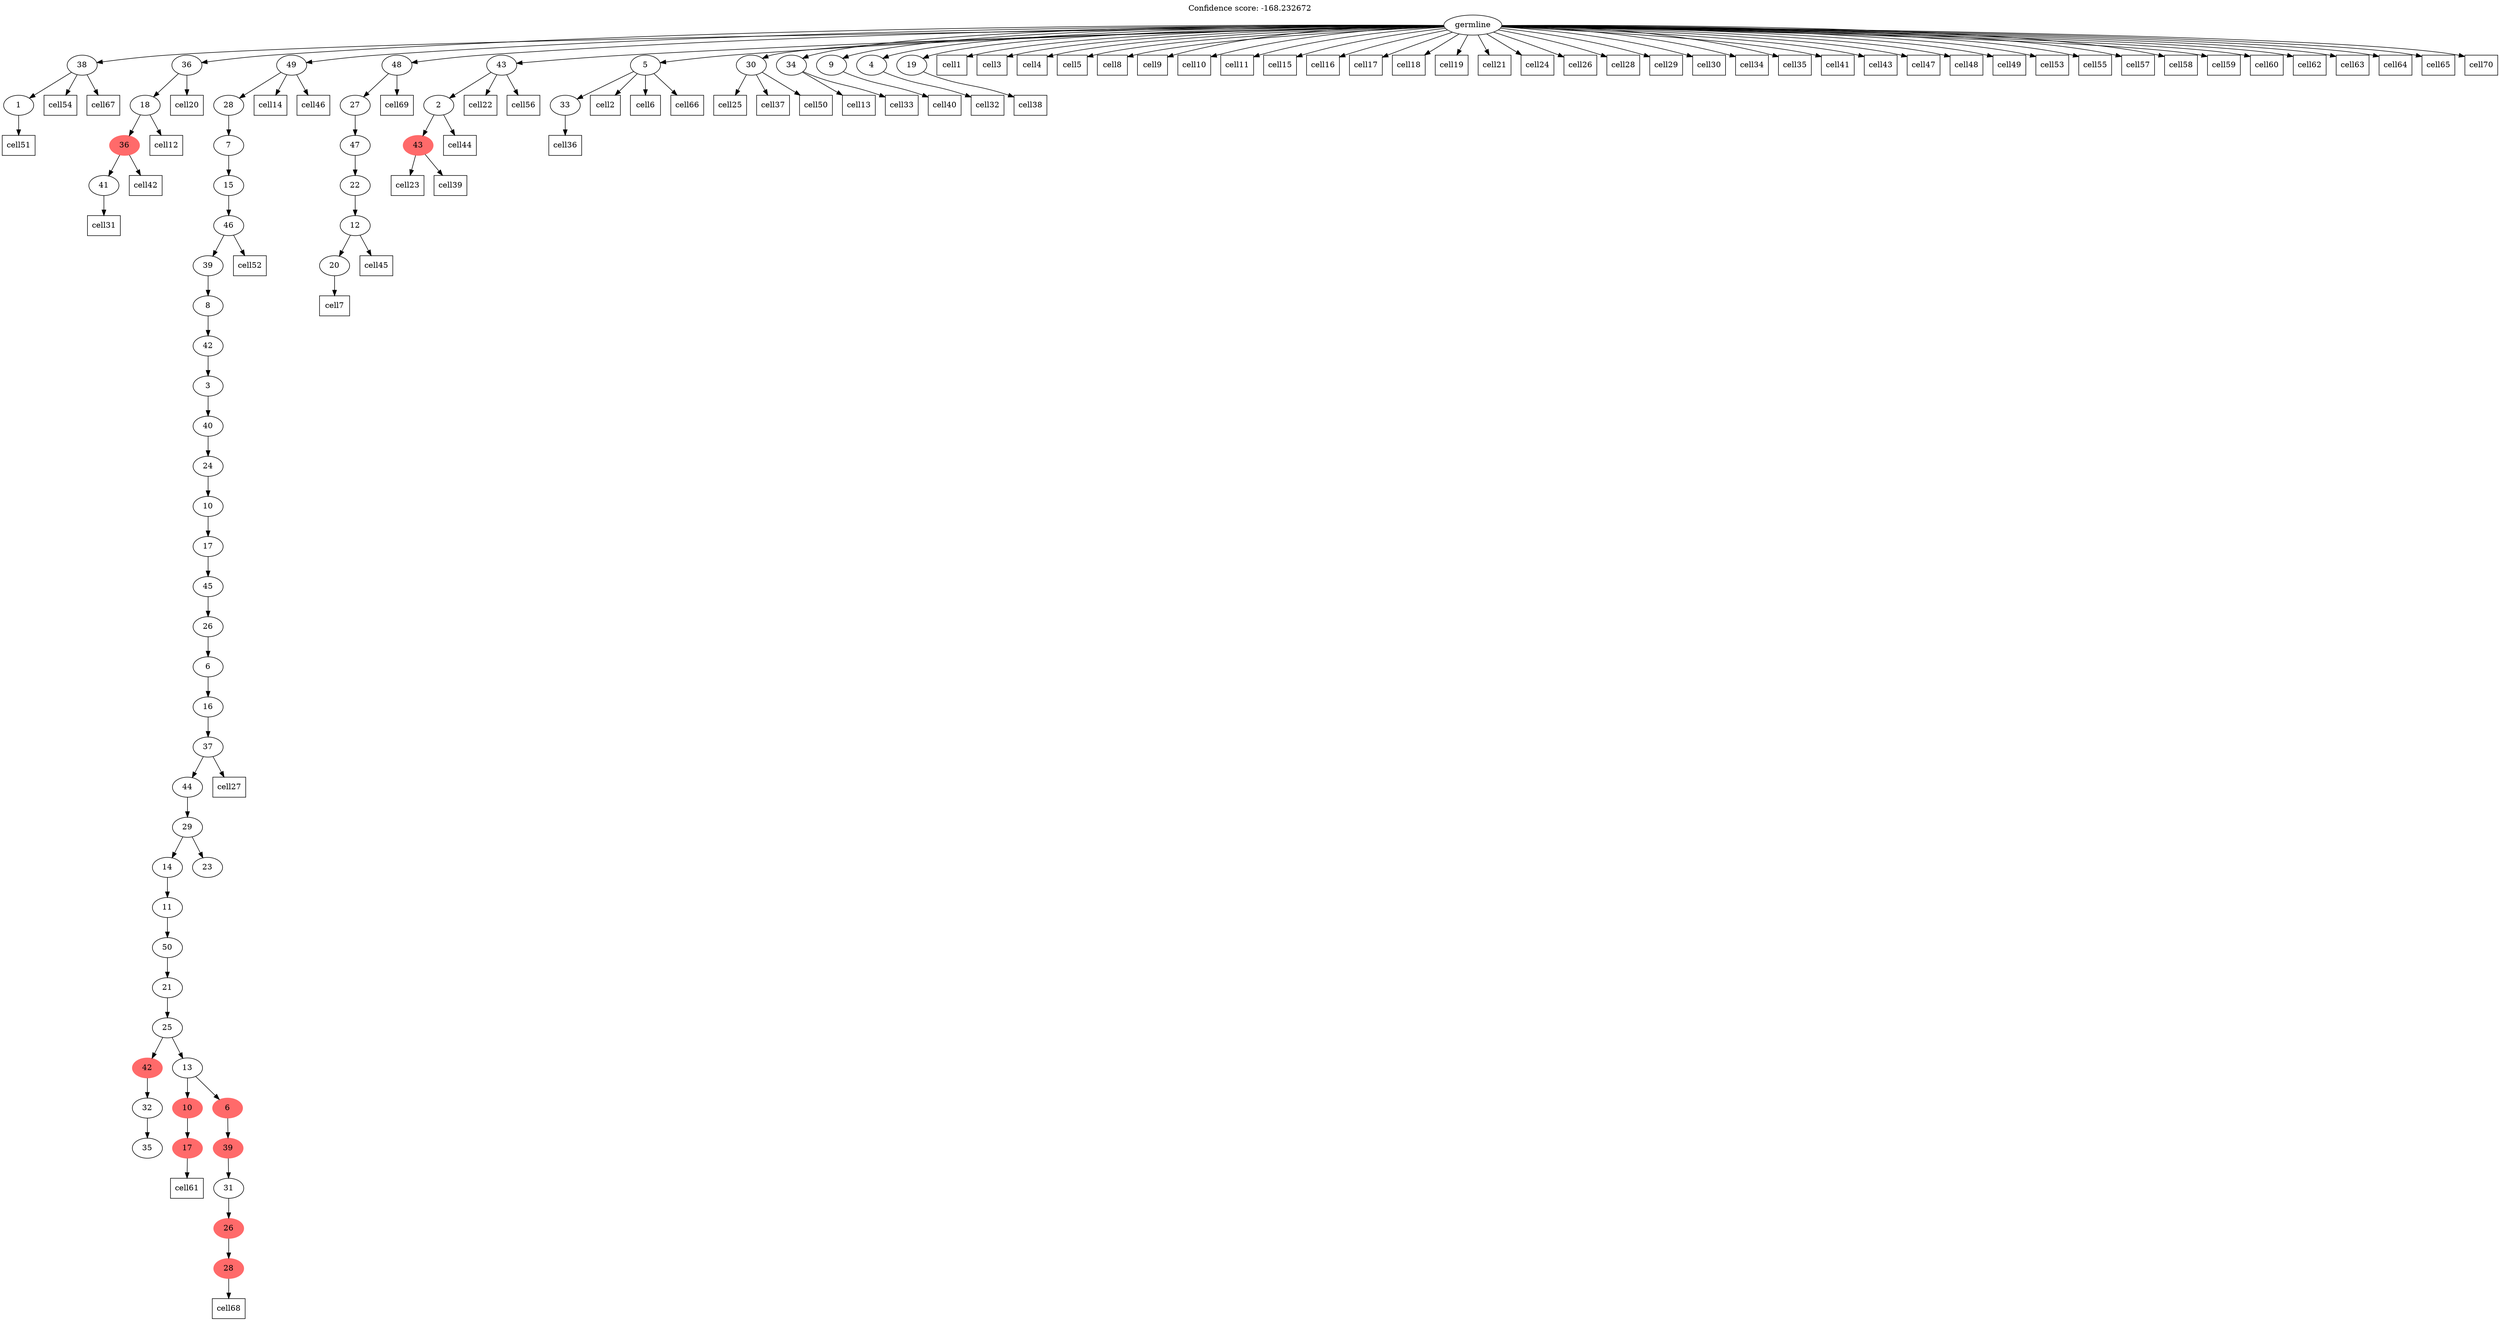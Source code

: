 digraph g {
	"57" -> "58";
	"58" [label="1"];
	"52" -> "53";
	"53" [label="41"];
	"51" -> "52";
	"52" [color=indianred1, style=filled, label="36"];
	"50" -> "51";
	"51" [label="18"];
	"47" -> "48";
	"48" [label="35"];
	"46" -> "47";
	"47" [label="32"];
	"44" -> "45";
	"45" [color=indianred1, style=filled, label="17"];
	"42" -> "43";
	"43" [color=indianred1, style=filled, label="28"];
	"41" -> "42";
	"42" [color=indianred1, style=filled, label="26"];
	"40" -> "41";
	"41" [label="31"];
	"39" -> "40";
	"40" [color=indianred1, style=filled, label="39"];
	"38" -> "39";
	"39" [color=indianred1, style=filled, label="6"];
	"38" -> "44";
	"44" [color=indianred1, style=filled, label="10"];
	"37" -> "38";
	"38" [label="13"];
	"37" -> "46";
	"46" [color=indianred1, style=filled, label="42"];
	"36" -> "37";
	"37" [label="25"];
	"35" -> "36";
	"36" [label="21"];
	"34" -> "35";
	"35" [label="50"];
	"33" -> "34";
	"34" [label="11"];
	"32" -> "33";
	"33" [label="14"];
	"32" -> "49";
	"49" [label="23"];
	"31" -> "32";
	"32" [label="29"];
	"30" -> "31";
	"31" [label="44"];
	"29" -> "30";
	"30" [label="37"];
	"28" -> "29";
	"29" [label="16"];
	"27" -> "28";
	"28" [label="6"];
	"26" -> "27";
	"27" [label="26"];
	"25" -> "26";
	"26" [label="45"];
	"24" -> "25";
	"25" [label="17"];
	"23" -> "24";
	"24" [label="10"];
	"22" -> "23";
	"23" [label="24"];
	"21" -> "22";
	"22" [label="40"];
	"20" -> "21";
	"21" [label="3"];
	"19" -> "20";
	"20" [label="42"];
	"18" -> "19";
	"19" [label="8"];
	"17" -> "18";
	"18" [label="39"];
	"16" -> "17";
	"17" [label="46"];
	"15" -> "16";
	"16" [label="15"];
	"14" -> "15";
	"15" [label="7"];
	"13" -> "14";
	"14" [label="28"];
	"11" -> "12";
	"12" [label="20"];
	"10" -> "11";
	"11" [label="12"];
	"9" -> "10";
	"10" [label="22"];
	"8" -> "9";
	"9" [label="47"];
	"7" -> "8";
	"8" [label="27"];
	"5" -> "6";
	"6" [color=indianred1, style=filled, label="43"];
	"4" -> "5";
	"5" [label="2"];
	"2" -> "3";
	"3" [label="33"];
	"0" -> "1";
	"1" [label="30"];
	"0" -> "2";
	"2" [label="5"];
	"0" -> "4";
	"4" [label="43"];
	"0" -> "7";
	"7" [label="48"];
	"0" -> "13";
	"13" [label="49"];
	"0" -> "50";
	"50" [label="36"];
	"0" -> "54";
	"54" [label="34"];
	"0" -> "55";
	"55" [label="9"];
	"0" -> "56";
	"56" [label="4"];
	"0" -> "57";
	"57" [label="38"];
	"0" -> "59";
	"59" [label="19"];
	"0" [label="germline"];
	"0" -> "cell1";
	"cell1" [shape=box];
	"2" -> "cell2";
	"cell2" [shape=box];
	"0" -> "cell3";
	"cell3" [shape=box];
	"0" -> "cell4";
	"cell4" [shape=box];
	"0" -> "cell5";
	"cell5" [shape=box];
	"2" -> "cell6";
	"cell6" [shape=box];
	"12" -> "cell7";
	"cell7" [shape=box];
	"0" -> "cell8";
	"cell8" [shape=box];
	"0" -> "cell9";
	"cell9" [shape=box];
	"0" -> "cell10";
	"cell10" [shape=box];
	"0" -> "cell11";
	"cell11" [shape=box];
	"51" -> "cell12";
	"cell12" [shape=box];
	"54" -> "cell13";
	"cell13" [shape=box];
	"13" -> "cell14";
	"cell14" [shape=box];
	"0" -> "cell15";
	"cell15" [shape=box];
	"0" -> "cell16";
	"cell16" [shape=box];
	"0" -> "cell17";
	"cell17" [shape=box];
	"0" -> "cell18";
	"cell18" [shape=box];
	"0" -> "cell19";
	"cell19" [shape=box];
	"50" -> "cell20";
	"cell20" [shape=box];
	"0" -> "cell21";
	"cell21" [shape=box];
	"4" -> "cell22";
	"cell22" [shape=box];
	"6" -> "cell23";
	"cell23" [shape=box];
	"0" -> "cell24";
	"cell24" [shape=box];
	"1" -> "cell25";
	"cell25" [shape=box];
	"0" -> "cell26";
	"cell26" [shape=box];
	"30" -> "cell27";
	"cell27" [shape=box];
	"0" -> "cell28";
	"cell28" [shape=box];
	"0" -> "cell29";
	"cell29" [shape=box];
	"0" -> "cell30";
	"cell30" [shape=box];
	"53" -> "cell31";
	"cell31" [shape=box];
	"56" -> "cell32";
	"cell32" [shape=box];
	"54" -> "cell33";
	"cell33" [shape=box];
	"0" -> "cell34";
	"cell34" [shape=box];
	"0" -> "cell35";
	"cell35" [shape=box];
	"3" -> "cell36";
	"cell36" [shape=box];
	"1" -> "cell37";
	"cell37" [shape=box];
	"59" -> "cell38";
	"cell38" [shape=box];
	"6" -> "cell39";
	"cell39" [shape=box];
	"55" -> "cell40";
	"cell40" [shape=box];
	"0" -> "cell41";
	"cell41" [shape=box];
	"52" -> "cell42";
	"cell42" [shape=box];
	"0" -> "cell43";
	"cell43" [shape=box];
	"5" -> "cell44";
	"cell44" [shape=box];
	"11" -> "cell45";
	"cell45" [shape=box];
	"13" -> "cell46";
	"cell46" [shape=box];
	"0" -> "cell47";
	"cell47" [shape=box];
	"0" -> "cell48";
	"cell48" [shape=box];
	"0" -> "cell49";
	"cell49" [shape=box];
	"1" -> "cell50";
	"cell50" [shape=box];
	"58" -> "cell51";
	"cell51" [shape=box];
	"17" -> "cell52";
	"cell52" [shape=box];
	"0" -> "cell53";
	"cell53" [shape=box];
	"57" -> "cell54";
	"cell54" [shape=box];
	"0" -> "cell55";
	"cell55" [shape=box];
	"4" -> "cell56";
	"cell56" [shape=box];
	"0" -> "cell57";
	"cell57" [shape=box];
	"0" -> "cell58";
	"cell58" [shape=box];
	"0" -> "cell59";
	"cell59" [shape=box];
	"0" -> "cell60";
	"cell60" [shape=box];
	"45" -> "cell61";
	"cell61" [shape=box];
	"0" -> "cell62";
	"cell62" [shape=box];
	"0" -> "cell63";
	"cell63" [shape=box];
	"0" -> "cell64";
	"cell64" [shape=box];
	"0" -> "cell65";
	"cell65" [shape=box];
	"2" -> "cell66";
	"cell66" [shape=box];
	"57" -> "cell67";
	"cell67" [shape=box];
	"43" -> "cell68";
	"cell68" [shape=box];
	"7" -> "cell69";
	"cell69" [shape=box];
	"0" -> "cell70";
	"cell70" [shape=box];
	labelloc="t";
	label="Confidence score: -168.232672";
}
